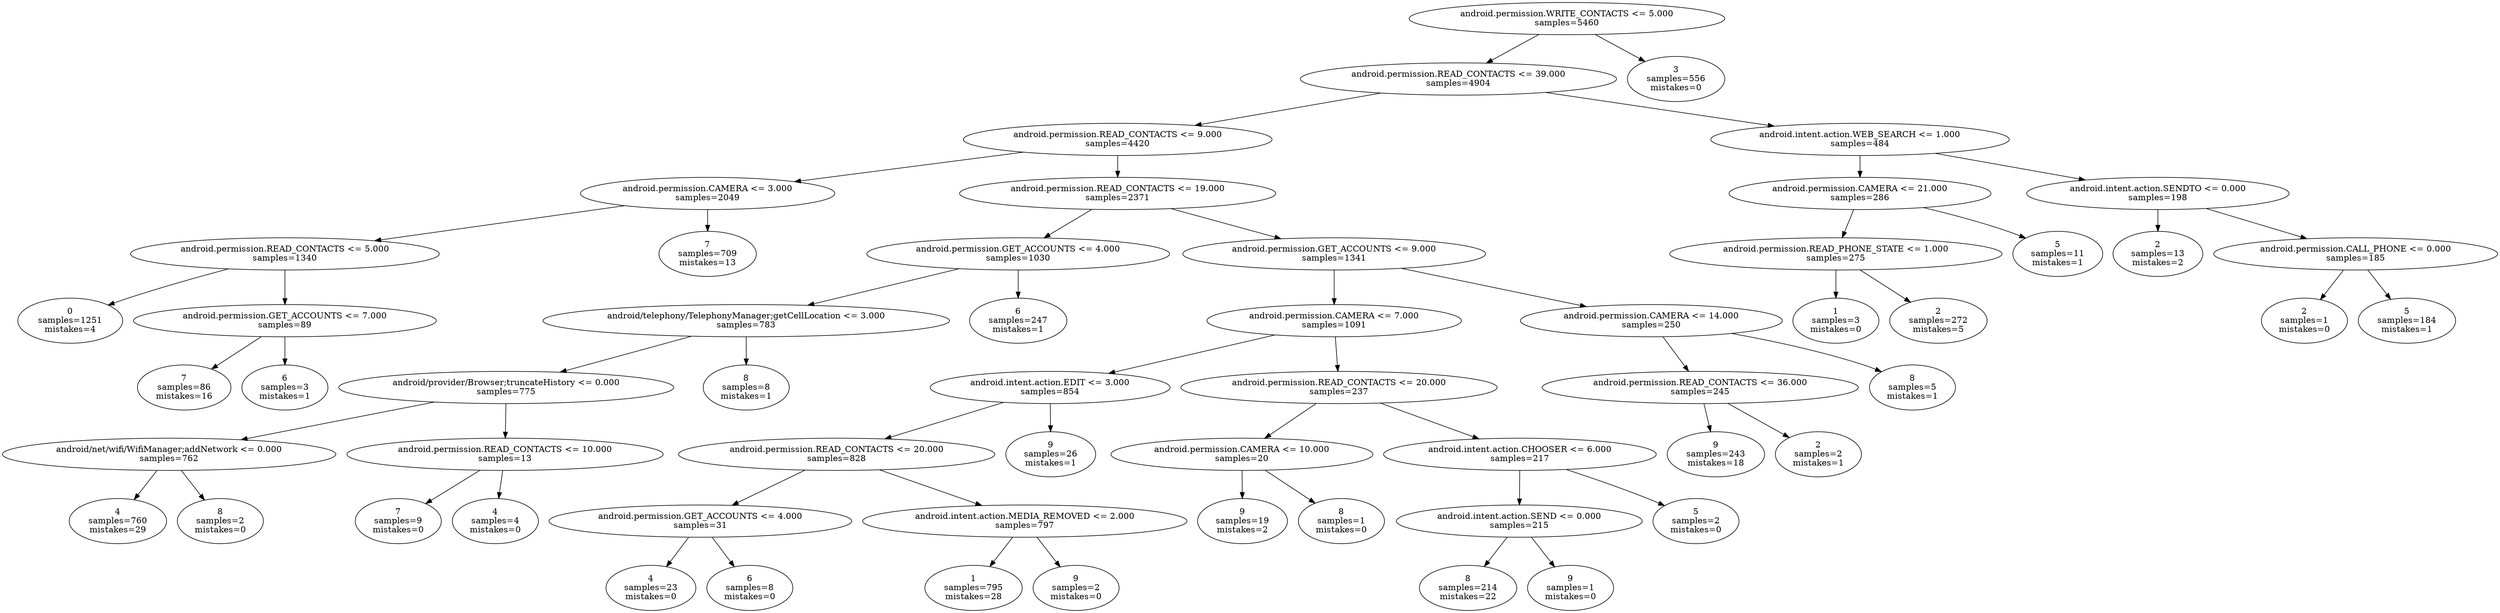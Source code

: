 digraph ClusteringTree {
n_0 [label="android.permission.WRITE_CONTACTS <= 5.000
samples=\5460"];
n_1 [label="android.permission.READ_CONTACTS <= 39.000
samples=\4904"];
n_2 [label="3
samples=\556
mistakes=\0"];
n_3 [label="android.permission.READ_CONTACTS <= 9.000
samples=\4420"];
n_4 [label="android.intent.action.WEB_SEARCH <= 1.000
samples=\484"];
n_5 [label="android.permission.CAMERA <= 3.000
samples=\2049"];
n_6 [label="android.permission.READ_CONTACTS <= 19.000
samples=\2371"];
n_7 [label="android.permission.CAMERA <= 21.000
samples=\286"];
n_8 [label="android.intent.action.SENDTO <= 0.000
samples=\198"];
n_9 [label="android.permission.READ_CONTACTS <= 5.000
samples=\1340"];
n_10 [label="7
samples=\709
mistakes=\13"];
n_11 [label="android.permission.GET_ACCOUNTS <= 4.000
samples=\1030"];
n_12 [label="android.permission.GET_ACCOUNTS <= 9.000
samples=\1341"];
n_13 [label="android.permission.READ_PHONE_STATE <= 1.000
samples=\275"];
n_14 [label="5
samples=\11
mistakes=\1"];
n_15 [label="2
samples=\13
mistakes=\2"];
n_16 [label="android.permission.CALL_PHONE <= 0.000
samples=\185"];
n_17 [label="0
samples=\1251
mistakes=\4"];
n_18 [label="android.permission.GET_ACCOUNTS <= 7.000
samples=\89"];
n_19 [label="android/telephony/TelephonyManager;getCellLocation <= 3.000
samples=\783"];
n_20 [label="6
samples=\247
mistakes=\1"];
n_21 [label="android.permission.CAMERA <= 7.000
samples=\1091"];
n_22 [label="android.permission.CAMERA <= 14.000
samples=\250"];
n_23 [label="1
samples=\3
mistakes=\0"];
n_24 [label="2
samples=\272
mistakes=\5"];
n_25 [label="2
samples=\1
mistakes=\0"];
n_26 [label="5
samples=\184
mistakes=\1"];
n_27 [label="7
samples=\86
mistakes=\16"];
n_28 [label="6
samples=\3
mistakes=\1"];
n_29 [label="android/provider/Browser;truncateHistory <= 0.000
samples=\775"];
n_30 [label="8
samples=\8
mistakes=\1"];
n_31 [label="android.intent.action.EDIT <= 3.000
samples=\854"];
n_32 [label="android.permission.READ_CONTACTS <= 20.000
samples=\237"];
n_33 [label="android.permission.READ_CONTACTS <= 36.000
samples=\245"];
n_34 [label="8
samples=\5
mistakes=\1"];
n_35 [label="android/net/wifi/WifiManager;addNetwork <= 0.000
samples=\762"];
n_36 [label="android.permission.READ_CONTACTS <= 10.000
samples=\13"];
n_37 [label="android.permission.READ_CONTACTS <= 20.000
samples=\828"];
n_38 [label="9
samples=\26
mistakes=\1"];
n_39 [label="android.permission.CAMERA <= 10.000
samples=\20"];
n_40 [label="android.intent.action.CHOOSER <= 6.000
samples=\217"];
n_41 [label="9
samples=\243
mistakes=\18"];
n_42 [label="2
samples=\2
mistakes=\1"];
n_43 [label="4
samples=\760
mistakes=\29"];
n_44 [label="8
samples=\2
mistakes=\0"];
n_45 [label="7
samples=\9
mistakes=\0"];
n_46 [label="4
samples=\4
mistakes=\0"];
n_47 [label="android.permission.GET_ACCOUNTS <= 4.000
samples=\31"];
n_48 [label="android.intent.action.MEDIA_REMOVED <= 2.000
samples=\797"];
n_49 [label="9
samples=\19
mistakes=\2"];
n_50 [label="8
samples=\1
mistakes=\0"];
n_51 [label="android.intent.action.SEND <= 0.000
samples=\215"];
n_52 [label="5
samples=\2
mistakes=\0"];
n_53 [label="4
samples=\23
mistakes=\0"];
n_54 [label="6
samples=\8
mistakes=\0"];
n_55 [label="1
samples=\795
mistakes=\28"];
n_56 [label="9
samples=\2
mistakes=\0"];
n_57 [label="8
samples=\214
mistakes=\22"];
n_58 [label="9
samples=\1
mistakes=\0"];
n_0 -> n_1;
n_0 -> n_2;
n_1 -> n_3;
n_1 -> n_4;
n_3 -> n_5;
n_3 -> n_6;
n_4 -> n_7;
n_4 -> n_8;
n_5 -> n_9;
n_5 -> n_10;
n_6 -> n_11;
n_6 -> n_12;
n_7 -> n_13;
n_7 -> n_14;
n_8 -> n_15;
n_8 -> n_16;
n_9 -> n_17;
n_9 -> n_18;
n_11 -> n_19;
n_11 -> n_20;
n_12 -> n_21;
n_12 -> n_22;
n_13 -> n_23;
n_13 -> n_24;
n_16 -> n_25;
n_16 -> n_26;
n_18 -> n_27;
n_18 -> n_28;
n_19 -> n_29;
n_19 -> n_30;
n_21 -> n_31;
n_21 -> n_32;
n_22 -> n_33;
n_22 -> n_34;
n_29 -> n_35;
n_29 -> n_36;
n_31 -> n_37;
n_31 -> n_38;
n_32 -> n_39;
n_32 -> n_40;
n_33 -> n_41;
n_33 -> n_42;
n_35 -> n_43;
n_35 -> n_44;
n_36 -> n_45;
n_36 -> n_46;
n_37 -> n_47;
n_37 -> n_48;
n_39 -> n_49;
n_39 -> n_50;
n_40 -> n_51;
n_40 -> n_52;
n_47 -> n_53;
n_47 -> n_54;
n_48 -> n_55;
n_48 -> n_56;
n_51 -> n_57;
n_51 -> n_58;
}
